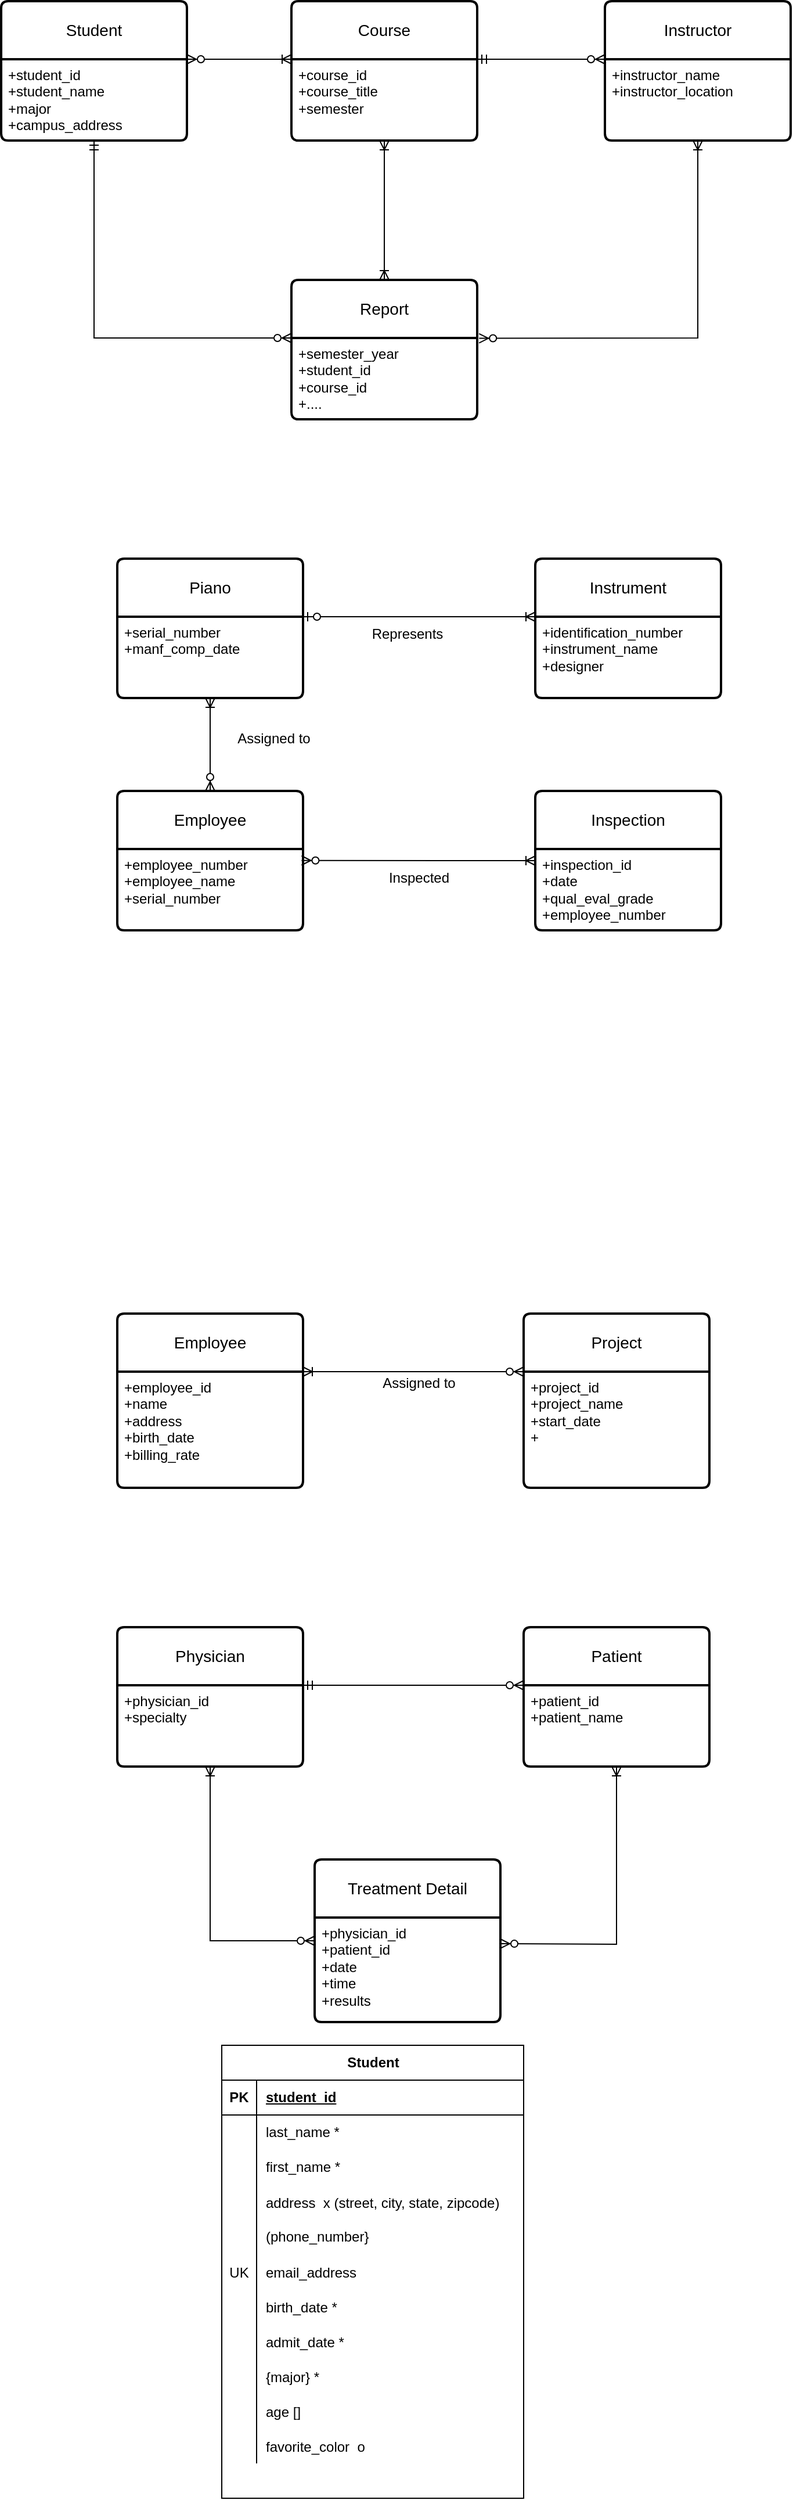 <mxfile version="21.1.7" type="github">
  <diagram name="Page-1" id="7PempzgWiUFxhsi43Qc2">
    <mxGraphModel dx="1370" dy="557" grid="1" gridSize="10" guides="1" tooltips="1" connect="1" arrows="1" fold="1" page="1" pageScale="1" pageWidth="850" pageHeight="1100" math="0" shadow="0">
      <root>
        <mxCell id="0" />
        <mxCell id="1" parent="0" />
        <mxCell id="xl35bQk_xtfxMdvA1Ot9-12" value="Piano" style="swimlane;childLayout=stackLayout;horizontal=1;startSize=50;horizontalStack=0;rounded=1;fontSize=14;fontStyle=0;strokeWidth=2;resizeParent=0;resizeLast=1;shadow=0;dashed=0;align=center;arcSize=4;whiteSpace=wrap;html=1;" parent="1" vertex="1">
          <mxGeometry x="100" y="520" width="160" height="120" as="geometry" />
        </mxCell>
        <mxCell id="xl35bQk_xtfxMdvA1Ot9-13" value="+serial_number&lt;br&gt;+manf_comp_date&lt;br&gt;" style="align=left;strokeColor=none;fillColor=none;spacingLeft=4;fontSize=12;verticalAlign=top;resizable=0;rotatable=0;part=1;html=1;" parent="xl35bQk_xtfxMdvA1Ot9-12" vertex="1">
          <mxGeometry y="50" width="160" height="70" as="geometry" />
        </mxCell>
        <mxCell id="xl35bQk_xtfxMdvA1Ot9-14" value="Instrument" style="swimlane;childLayout=stackLayout;horizontal=1;startSize=50;horizontalStack=0;rounded=1;fontSize=14;fontStyle=0;strokeWidth=2;resizeParent=0;resizeLast=1;shadow=0;dashed=0;align=center;arcSize=4;whiteSpace=wrap;html=1;" parent="1" vertex="1">
          <mxGeometry x="460" y="520" width="160" height="120" as="geometry" />
        </mxCell>
        <mxCell id="xl35bQk_xtfxMdvA1Ot9-15" value="+identification_number&lt;br&gt;+instrument_name&lt;br&gt;+designer" style="align=left;strokeColor=none;fillColor=none;spacingLeft=4;fontSize=12;verticalAlign=top;resizable=0;rotatable=0;part=1;html=1;" parent="xl35bQk_xtfxMdvA1Ot9-14" vertex="1">
          <mxGeometry y="50" width="160" height="70" as="geometry" />
        </mxCell>
        <mxCell id="xl35bQk_xtfxMdvA1Ot9-18" value="Represents" style="text;html=1;strokeColor=none;fillColor=none;align=center;verticalAlign=middle;whiteSpace=wrap;rounded=0;" parent="1" vertex="1">
          <mxGeometry x="320" y="570" width="60" height="30" as="geometry" />
        </mxCell>
        <mxCell id="xl35bQk_xtfxMdvA1Ot9-19" value="" style="edgeStyle=entityRelationEdgeStyle;fontSize=12;html=1;endArrow=ERoneToMany;startArrow=ERzeroToOne;rounded=0;entryX=0;entryY=0;entryDx=0;entryDy=0;exitX=1;exitY=0;exitDx=0;exitDy=0;" parent="1" source="xl35bQk_xtfxMdvA1Ot9-13" target="xl35bQk_xtfxMdvA1Ot9-15" edge="1">
          <mxGeometry width="100" height="100" relative="1" as="geometry">
            <mxPoint x="240" y="630" as="sourcePoint" />
            <mxPoint x="340" y="530" as="targetPoint" />
          </mxGeometry>
        </mxCell>
        <mxCell id="xl35bQk_xtfxMdvA1Ot9-22" value="Inspection" style="swimlane;childLayout=stackLayout;horizontal=1;startSize=50;horizontalStack=0;rounded=1;fontSize=14;fontStyle=0;strokeWidth=2;resizeParent=0;resizeLast=1;shadow=0;dashed=0;align=center;arcSize=4;whiteSpace=wrap;html=1;" parent="1" vertex="1">
          <mxGeometry x="460" y="720" width="160" height="120" as="geometry" />
        </mxCell>
        <mxCell id="xl35bQk_xtfxMdvA1Ot9-23" value="+inspection_id&lt;br&gt;+date&lt;br&gt;&lt;div&gt;+qual_eval_grade&lt;/div&gt;&lt;div&gt;+employee_number&lt;br&gt;&lt;/div&gt;" style="align=left;strokeColor=none;fillColor=none;spacingLeft=4;fontSize=12;verticalAlign=top;resizable=0;rotatable=0;part=1;html=1;" parent="xl35bQk_xtfxMdvA1Ot9-22" vertex="1">
          <mxGeometry y="50" width="160" height="70" as="geometry" />
        </mxCell>
        <mxCell id="xl35bQk_xtfxMdvA1Ot9-20" value="Employee" style="swimlane;childLayout=stackLayout;horizontal=1;startSize=50;horizontalStack=0;rounded=1;fontSize=14;fontStyle=0;strokeWidth=2;resizeParent=0;resizeLast=1;shadow=0;dashed=0;align=center;arcSize=4;whiteSpace=wrap;html=1;" parent="1" vertex="1">
          <mxGeometry x="100" y="720" width="160" height="120" as="geometry" />
        </mxCell>
        <mxCell id="xl35bQk_xtfxMdvA1Ot9-21" value="+employee_number&lt;br&gt;+employee_name&lt;br&gt;+serial_number" style="align=left;strokeColor=none;fillColor=none;spacingLeft=4;fontSize=12;verticalAlign=top;resizable=0;rotatable=0;part=1;html=1;" parent="xl35bQk_xtfxMdvA1Ot9-20" vertex="1">
          <mxGeometry y="50" width="160" height="70" as="geometry" />
        </mxCell>
        <mxCell id="xl35bQk_xtfxMdvA1Ot9-26" value="" style="fontSize=12;html=1;endArrow=ERoneToMany;startArrow=ERzeroToMany;rounded=0;exitX=0.5;exitY=0;exitDx=0;exitDy=0;entryX=0.5;entryY=1;entryDx=0;entryDy=0;" parent="1" source="xl35bQk_xtfxMdvA1Ot9-20" target="xl35bQk_xtfxMdvA1Ot9-13" edge="1">
          <mxGeometry width="100" height="100" relative="1" as="geometry">
            <mxPoint x="140" y="700" as="sourcePoint" />
            <mxPoint x="190" y="660" as="targetPoint" />
          </mxGeometry>
        </mxCell>
        <mxCell id="xl35bQk_xtfxMdvA1Ot9-27" value="" style="fontSize=12;html=1;endArrow=ERoneToMany;startArrow=ERzeroToMany;rounded=0;entryX=0;entryY=0.5;entryDx=0;entryDy=0;exitX=0.992;exitY=0.141;exitDx=0;exitDy=0;exitPerimeter=0;" parent="1" source="xl35bQk_xtfxMdvA1Ot9-21" target="xl35bQk_xtfxMdvA1Ot9-22" edge="1">
          <mxGeometry width="100" height="100" relative="1" as="geometry">
            <mxPoint x="290" y="740" as="sourcePoint" />
            <mxPoint x="390" y="640" as="targetPoint" />
          </mxGeometry>
        </mxCell>
        <mxCell id="xl35bQk_xtfxMdvA1Ot9-28" value="Assigned to" style="text;html=1;strokeColor=none;fillColor=none;align=center;verticalAlign=middle;whiteSpace=wrap;rounded=0;" parent="1" vertex="1">
          <mxGeometry x="190" y="660" width="90" height="30" as="geometry" />
        </mxCell>
        <mxCell id="xl35bQk_xtfxMdvA1Ot9-29" value="&lt;div&gt;Inspected&lt;/div&gt;" style="text;html=1;strokeColor=none;fillColor=none;align=center;verticalAlign=middle;whiteSpace=wrap;rounded=0;" parent="1" vertex="1">
          <mxGeometry x="330" y="780" width="60" height="30" as="geometry" />
        </mxCell>
        <mxCell id="xl35bQk_xtfxMdvA1Ot9-30" value="Student" style="swimlane;childLayout=stackLayout;horizontal=1;startSize=50;horizontalStack=0;rounded=1;fontSize=14;fontStyle=0;strokeWidth=2;resizeParent=0;resizeLast=1;shadow=0;dashed=0;align=center;arcSize=4;whiteSpace=wrap;html=1;" parent="1" vertex="1">
          <mxGeometry y="40" width="160" height="120" as="geometry" />
        </mxCell>
        <mxCell id="xl35bQk_xtfxMdvA1Ot9-31" value="+student_id&lt;br&gt;+student_name&lt;br&gt;&lt;div&gt;+major&lt;/div&gt;&lt;div&gt;+campus_address&lt;br&gt;&lt;/div&gt;" style="align=left;strokeColor=none;fillColor=none;spacingLeft=4;fontSize=12;verticalAlign=top;resizable=0;rotatable=0;part=1;html=1;" parent="xl35bQk_xtfxMdvA1Ot9-30" vertex="1">
          <mxGeometry y="50" width="160" height="70" as="geometry" />
        </mxCell>
        <mxCell id="xl35bQk_xtfxMdvA1Ot9-32" value="Instructor" style="swimlane;childLayout=stackLayout;horizontal=1;startSize=50;horizontalStack=0;rounded=1;fontSize=14;fontStyle=0;strokeWidth=2;resizeParent=0;resizeLast=1;shadow=0;dashed=0;align=center;arcSize=4;whiteSpace=wrap;html=1;" parent="1" vertex="1">
          <mxGeometry x="520" y="40" width="160" height="120" as="geometry" />
        </mxCell>
        <mxCell id="xl35bQk_xtfxMdvA1Ot9-33" value="+instructor_name&lt;br&gt;+instructor_location&lt;br&gt;" style="align=left;strokeColor=none;fillColor=none;spacingLeft=4;fontSize=12;verticalAlign=top;resizable=0;rotatable=0;part=1;html=1;" parent="xl35bQk_xtfxMdvA1Ot9-32" vertex="1">
          <mxGeometry y="50" width="160" height="70" as="geometry" />
        </mxCell>
        <mxCell id="xl35bQk_xtfxMdvA1Ot9-34" value="&lt;div&gt;Course&lt;/div&gt;" style="swimlane;childLayout=stackLayout;horizontal=1;startSize=50;horizontalStack=0;rounded=1;fontSize=14;fontStyle=0;strokeWidth=2;resizeParent=0;resizeLast=1;shadow=0;dashed=0;align=center;arcSize=4;whiteSpace=wrap;html=1;" parent="1" vertex="1">
          <mxGeometry x="250" y="40" width="160" height="120" as="geometry" />
        </mxCell>
        <mxCell id="xl35bQk_xtfxMdvA1Ot9-35" value="+course_id&lt;br&gt;+course_title&lt;br&gt;+semester" style="align=left;strokeColor=none;fillColor=none;spacingLeft=4;fontSize=12;verticalAlign=top;resizable=0;rotatable=0;part=1;html=1;" parent="xl35bQk_xtfxMdvA1Ot9-34" vertex="1">
          <mxGeometry y="50" width="160" height="70" as="geometry" />
        </mxCell>
        <mxCell id="xl35bQk_xtfxMdvA1Ot9-36" value="Report" style="swimlane;childLayout=stackLayout;horizontal=1;startSize=50;horizontalStack=0;rounded=1;fontSize=14;fontStyle=0;strokeWidth=2;resizeParent=0;resizeLast=1;shadow=0;dashed=0;align=center;arcSize=4;whiteSpace=wrap;html=1;" parent="1" vertex="1">
          <mxGeometry x="250" y="280" width="160" height="120" as="geometry" />
        </mxCell>
        <mxCell id="xl35bQk_xtfxMdvA1Ot9-37" value="+semester_year&lt;br&gt;+student_id&lt;br&gt;&lt;div&gt;+course_id&lt;/div&gt;&lt;div&gt;+....&lt;br&gt;&lt;/div&gt;" style="align=left;strokeColor=none;fillColor=none;spacingLeft=4;fontSize=12;verticalAlign=top;resizable=0;rotatable=0;part=1;html=1;" parent="xl35bQk_xtfxMdvA1Ot9-36" vertex="1">
          <mxGeometry y="50" width="160" height="70" as="geometry" />
        </mxCell>
        <mxCell id="xl35bQk_xtfxMdvA1Ot9-39" value="" style="fontSize=12;html=1;endArrow=ERoneToMany;startArrow=ERzeroToMany;rounded=0;entryX=0;entryY=0;entryDx=0;entryDy=0;exitX=1;exitY=0;exitDx=0;exitDy=0;" parent="1" source="xl35bQk_xtfxMdvA1Ot9-31" target="xl35bQk_xtfxMdvA1Ot9-35" edge="1">
          <mxGeometry width="100" height="100" relative="1" as="geometry">
            <mxPoint x="280" y="270" as="sourcePoint" />
            <mxPoint x="380" y="170" as="targetPoint" />
          </mxGeometry>
        </mxCell>
        <mxCell id="xl35bQk_xtfxMdvA1Ot9-40" value="" style="fontSize=12;html=1;endArrow=ERzeroToMany;startArrow=ERmandOne;rounded=0;entryX=0;entryY=0;entryDx=0;entryDy=0;exitX=0.5;exitY=1;exitDx=0;exitDy=0;" parent="1" source="xl35bQk_xtfxMdvA1Ot9-31" target="xl35bQk_xtfxMdvA1Ot9-37" edge="1">
          <mxGeometry width="100" height="100" relative="1" as="geometry">
            <mxPoint x="70" y="380" as="sourcePoint" />
            <mxPoint x="170" y="280" as="targetPoint" />
            <Array as="points">
              <mxPoint x="80" y="330" />
            </Array>
          </mxGeometry>
        </mxCell>
        <mxCell id="xl35bQk_xtfxMdvA1Ot9-41" value="" style="fontSize=12;html=1;endArrow=ERoneToMany;startArrow=ERoneToMany;rounded=0;entryX=0.5;entryY=1;entryDx=0;entryDy=0;exitX=0.5;exitY=0;exitDx=0;exitDy=0;" parent="1" source="xl35bQk_xtfxMdvA1Ot9-36" target="xl35bQk_xtfxMdvA1Ot9-35" edge="1">
          <mxGeometry width="100" height="100" relative="1" as="geometry">
            <mxPoint x="270" y="270" as="sourcePoint" />
            <mxPoint x="370" y="170" as="targetPoint" />
          </mxGeometry>
        </mxCell>
        <mxCell id="xl35bQk_xtfxMdvA1Ot9-42" value="" style="fontSize=12;html=1;endArrow=ERoneToMany;startArrow=ERzeroToMany;rounded=0;entryX=0.5;entryY=1;entryDx=0;entryDy=0;exitX=1.01;exitY=0.419;exitDx=0;exitDy=0;exitPerimeter=0;" parent="1" source="xl35bQk_xtfxMdvA1Ot9-36" target="xl35bQk_xtfxMdvA1Ot9-33" edge="1">
          <mxGeometry width="100" height="100" relative="1" as="geometry">
            <mxPoint x="520" y="380" as="sourcePoint" />
            <mxPoint x="620" y="280" as="targetPoint" />
            <Array as="points">
              <mxPoint x="600" y="330" />
            </Array>
          </mxGeometry>
        </mxCell>
        <mxCell id="xl35bQk_xtfxMdvA1Ot9-43" value="" style="fontSize=12;html=1;endArrow=ERzeroToMany;startArrow=ERmandOne;rounded=0;exitX=1;exitY=0;exitDx=0;exitDy=0;" parent="1" source="xl35bQk_xtfxMdvA1Ot9-35" edge="1">
          <mxGeometry width="100" height="100" relative="1" as="geometry">
            <mxPoint x="410" y="180" as="sourcePoint" />
            <mxPoint x="520" y="90" as="targetPoint" />
          </mxGeometry>
        </mxCell>
        <mxCell id="xl35bQk_xtfxMdvA1Ot9-44" value="Employee" style="swimlane;childLayout=stackLayout;horizontal=1;startSize=50;horizontalStack=0;rounded=1;fontSize=14;fontStyle=0;strokeWidth=2;resizeParent=0;resizeLast=1;shadow=0;dashed=0;align=center;arcSize=4;whiteSpace=wrap;html=1;" parent="1" vertex="1">
          <mxGeometry x="100" y="1170" width="160" height="150" as="geometry" />
        </mxCell>
        <mxCell id="xl35bQk_xtfxMdvA1Ot9-45" value="+employee_id&lt;br&gt;+name&lt;br&gt;&lt;div&gt;+address&lt;/div&gt;&lt;div&gt;+birth_date&lt;/div&gt;&lt;div&gt;+billing_rate&lt;br&gt;&lt;/div&gt;" style="align=left;strokeColor=none;fillColor=none;spacingLeft=4;fontSize=12;verticalAlign=top;resizable=0;rotatable=0;part=1;html=1;" parent="xl35bQk_xtfxMdvA1Ot9-44" vertex="1">
          <mxGeometry y="50" width="160" height="100" as="geometry" />
        </mxCell>
        <mxCell id="xl35bQk_xtfxMdvA1Ot9-46" value="Project" style="swimlane;childLayout=stackLayout;horizontal=1;startSize=50;horizontalStack=0;rounded=1;fontSize=14;fontStyle=0;strokeWidth=2;resizeParent=0;resizeLast=1;shadow=0;dashed=0;align=center;arcSize=4;whiteSpace=wrap;html=1;" parent="1" vertex="1">
          <mxGeometry x="450" y="1170" width="160" height="150" as="geometry" />
        </mxCell>
        <mxCell id="xl35bQk_xtfxMdvA1Ot9-47" value="+project_id&lt;br&gt;+project_name&lt;br&gt;&lt;div&gt;+start_date&lt;/div&gt;&lt;div&gt;+&lt;br&gt;&lt;/div&gt;" style="align=left;strokeColor=none;fillColor=none;spacingLeft=4;fontSize=12;verticalAlign=top;resizable=0;rotatable=0;part=1;html=1;" parent="xl35bQk_xtfxMdvA1Ot9-46" vertex="1">
          <mxGeometry y="50" width="160" height="100" as="geometry" />
        </mxCell>
        <mxCell id="xl35bQk_xtfxMdvA1Ot9-48" value="" style="fontSize=12;html=1;endArrow=ERoneToMany;startArrow=ERzeroToMany;rounded=0;entryX=1;entryY=0;entryDx=0;entryDy=0;exitX=0;exitY=0;exitDx=0;exitDy=0;" parent="1" source="xl35bQk_xtfxMdvA1Ot9-47" target="xl35bQk_xtfxMdvA1Ot9-45" edge="1">
          <mxGeometry width="100" height="100" relative="1" as="geometry">
            <mxPoint x="300" y="1170" as="sourcePoint" />
            <mxPoint x="400" y="1070" as="targetPoint" />
          </mxGeometry>
        </mxCell>
        <mxCell id="xl35bQk_xtfxMdvA1Ot9-49" value="Assigned to" style="text;html=1;strokeColor=none;fillColor=none;align=center;verticalAlign=middle;whiteSpace=wrap;rounded=0;" parent="1" vertex="1">
          <mxGeometry x="325" y="1215" width="70" height="30" as="geometry" />
        </mxCell>
        <mxCell id="xl35bQk_xtfxMdvA1Ot9-50" value="Physician" style="swimlane;childLayout=stackLayout;horizontal=1;startSize=50;horizontalStack=0;rounded=1;fontSize=14;fontStyle=0;strokeWidth=2;resizeParent=0;resizeLast=1;shadow=0;dashed=0;align=center;arcSize=4;whiteSpace=wrap;html=1;" parent="1" vertex="1">
          <mxGeometry x="100" y="1440" width="160" height="120" as="geometry" />
        </mxCell>
        <mxCell id="xl35bQk_xtfxMdvA1Ot9-51" value="+physician_id&lt;br&gt;+specialty&lt;br&gt;" style="align=left;strokeColor=none;fillColor=none;spacingLeft=4;fontSize=12;verticalAlign=top;resizable=0;rotatable=0;part=1;html=1;" parent="xl35bQk_xtfxMdvA1Ot9-50" vertex="1">
          <mxGeometry y="50" width="160" height="70" as="geometry" />
        </mxCell>
        <mxCell id="xl35bQk_xtfxMdvA1Ot9-52" value="Patient" style="swimlane;childLayout=stackLayout;horizontal=1;startSize=50;horizontalStack=0;rounded=1;fontSize=14;fontStyle=0;strokeWidth=2;resizeParent=0;resizeLast=1;shadow=0;dashed=0;align=center;arcSize=4;whiteSpace=wrap;html=1;" parent="1" vertex="1">
          <mxGeometry x="450" y="1440" width="160" height="120" as="geometry" />
        </mxCell>
        <mxCell id="xl35bQk_xtfxMdvA1Ot9-53" value="&lt;div&gt;+patient_id&lt;/div&gt;&lt;div&gt;+patient_name&lt;br&gt;&lt;/div&gt;" style="align=left;strokeColor=none;fillColor=none;spacingLeft=4;fontSize=12;verticalAlign=top;resizable=0;rotatable=0;part=1;html=1;" parent="xl35bQk_xtfxMdvA1Ot9-52" vertex="1">
          <mxGeometry y="50" width="160" height="70" as="geometry" />
        </mxCell>
        <mxCell id="xl35bQk_xtfxMdvA1Ot9-54" value="Treatment Detail" style="swimlane;childLayout=stackLayout;horizontal=1;startSize=50;horizontalStack=0;rounded=1;fontSize=14;fontStyle=0;strokeWidth=2;resizeParent=0;resizeLast=1;shadow=0;dashed=0;align=center;arcSize=4;whiteSpace=wrap;html=1;" parent="1" vertex="1">
          <mxGeometry x="270" y="1640" width="160" height="140" as="geometry" />
        </mxCell>
        <mxCell id="xl35bQk_xtfxMdvA1Ot9-55" value="&lt;div&gt;+physician_id&lt;/div&gt;&lt;div&gt;+patient_id&lt;/div&gt;&lt;div&gt;+date&lt;/div&gt;&lt;div&gt;+time&lt;/div&gt;&lt;div&gt;+results&lt;br&gt;&lt;/div&gt;" style="align=left;strokeColor=none;fillColor=none;spacingLeft=4;fontSize=12;verticalAlign=top;resizable=0;rotatable=0;part=1;html=1;" parent="xl35bQk_xtfxMdvA1Ot9-54" vertex="1">
          <mxGeometry y="50" width="160" height="90" as="geometry" />
        </mxCell>
        <mxCell id="xl35bQk_xtfxMdvA1Ot9-56" value="" style="fontSize=12;html=1;endArrow=ERzeroToMany;startArrow=ERmandOne;rounded=0;exitX=1;exitY=0;exitDx=0;exitDy=0;entryX=0;entryY=0;entryDx=0;entryDy=0;" parent="1" source="xl35bQk_xtfxMdvA1Ot9-51" target="xl35bQk_xtfxMdvA1Ot9-53" edge="1">
          <mxGeometry width="100" height="100" relative="1" as="geometry">
            <mxPoint x="310" y="1590" as="sourcePoint" />
            <mxPoint x="410" y="1490" as="targetPoint" />
          </mxGeometry>
        </mxCell>
        <mxCell id="xl35bQk_xtfxMdvA1Ot9-58" value="" style="fontSize=12;html=1;endArrow=ERoneToMany;startArrow=ERzeroToMany;rounded=0;entryX=0.5;entryY=1;entryDx=0;entryDy=0;exitX=0;exitY=0.5;exitDx=0;exitDy=0;" parent="1" source="xl35bQk_xtfxMdvA1Ot9-54" target="xl35bQk_xtfxMdvA1Ot9-51" edge="1">
          <mxGeometry width="100" height="100" relative="1" as="geometry">
            <mxPoint x="310" y="1590" as="sourcePoint" />
            <mxPoint x="410" y="1490" as="targetPoint" />
            <Array as="points">
              <mxPoint x="180" y="1710" />
            </Array>
          </mxGeometry>
        </mxCell>
        <mxCell id="xl35bQk_xtfxMdvA1Ot9-59" value="" style="fontSize=12;html=1;endArrow=ERoneToMany;startArrow=ERzeroToMany;rounded=0;entryX=0.5;entryY=1;entryDx=0;entryDy=0;exitX=1;exitY=0.25;exitDx=0;exitDy=0;" parent="1" source="xl35bQk_xtfxMdvA1Ot9-55" target="xl35bQk_xtfxMdvA1Ot9-53" edge="1">
          <mxGeometry width="100" height="100" relative="1" as="geometry">
            <mxPoint x="460" y="1720" as="sourcePoint" />
            <mxPoint x="560" y="1620" as="targetPoint" />
            <Array as="points">
              <mxPoint x="530" y="1713" />
            </Array>
          </mxGeometry>
        </mxCell>
        <mxCell id="qkSqkY7VZUXZ4PFiT4oc-1" value="Student" style="shape=table;startSize=30;container=1;collapsible=1;childLayout=tableLayout;fixedRows=1;rowLines=0;fontStyle=1;align=center;resizeLast=1;html=1;" vertex="1" parent="1">
          <mxGeometry x="190" y="1800" width="260" height="390" as="geometry" />
        </mxCell>
        <mxCell id="qkSqkY7VZUXZ4PFiT4oc-2" value="" style="shape=tableRow;horizontal=0;startSize=0;swimlaneHead=0;swimlaneBody=0;fillColor=none;collapsible=0;dropTarget=0;points=[[0,0.5],[1,0.5]];portConstraint=eastwest;top=0;left=0;right=0;bottom=1;" vertex="1" parent="qkSqkY7VZUXZ4PFiT4oc-1">
          <mxGeometry y="30" width="260" height="30" as="geometry" />
        </mxCell>
        <mxCell id="qkSqkY7VZUXZ4PFiT4oc-3" value="PK" style="shape=partialRectangle;connectable=0;fillColor=none;top=0;left=0;bottom=0;right=0;fontStyle=1;overflow=hidden;whiteSpace=wrap;html=1;" vertex="1" parent="qkSqkY7VZUXZ4PFiT4oc-2">
          <mxGeometry width="30" height="30" as="geometry">
            <mxRectangle width="30" height="30" as="alternateBounds" />
          </mxGeometry>
        </mxCell>
        <mxCell id="qkSqkY7VZUXZ4PFiT4oc-4" value="student_id" style="shape=partialRectangle;connectable=0;fillColor=none;top=0;left=0;bottom=0;right=0;align=left;spacingLeft=6;fontStyle=5;overflow=hidden;whiteSpace=wrap;html=1;" vertex="1" parent="qkSqkY7VZUXZ4PFiT4oc-2">
          <mxGeometry x="30" width="230" height="30" as="geometry">
            <mxRectangle width="230" height="30" as="alternateBounds" />
          </mxGeometry>
        </mxCell>
        <mxCell id="qkSqkY7VZUXZ4PFiT4oc-5" value="" style="shape=tableRow;horizontal=0;startSize=0;swimlaneHead=0;swimlaneBody=0;fillColor=none;collapsible=0;dropTarget=0;points=[[0,0.5],[1,0.5]];portConstraint=eastwest;top=0;left=0;right=0;bottom=0;" vertex="1" parent="qkSqkY7VZUXZ4PFiT4oc-1">
          <mxGeometry y="60" width="260" height="30" as="geometry" />
        </mxCell>
        <mxCell id="qkSqkY7VZUXZ4PFiT4oc-6" value="" style="shape=partialRectangle;connectable=0;fillColor=none;top=0;left=0;bottom=0;right=0;editable=1;overflow=hidden;whiteSpace=wrap;html=1;" vertex="1" parent="qkSqkY7VZUXZ4PFiT4oc-5">
          <mxGeometry width="30" height="30" as="geometry">
            <mxRectangle width="30" height="30" as="alternateBounds" />
          </mxGeometry>
        </mxCell>
        <mxCell id="qkSqkY7VZUXZ4PFiT4oc-7" value="&lt;div&gt;last_name *&lt;br&gt;&lt;/div&gt;" style="shape=partialRectangle;connectable=0;fillColor=none;top=0;left=0;bottom=0;right=0;align=left;spacingLeft=6;overflow=hidden;whiteSpace=wrap;html=1;" vertex="1" parent="qkSqkY7VZUXZ4PFiT4oc-5">
          <mxGeometry x="30" width="230" height="30" as="geometry">
            <mxRectangle width="230" height="30" as="alternateBounds" />
          </mxGeometry>
        </mxCell>
        <mxCell id="qkSqkY7VZUXZ4PFiT4oc-8" value="" style="shape=tableRow;horizontal=0;startSize=0;swimlaneHead=0;swimlaneBody=0;fillColor=none;collapsible=0;dropTarget=0;points=[[0,0.5],[1,0.5]];portConstraint=eastwest;top=0;left=0;right=0;bottom=0;" vertex="1" parent="qkSqkY7VZUXZ4PFiT4oc-1">
          <mxGeometry y="90" width="260" height="30" as="geometry" />
        </mxCell>
        <mxCell id="qkSqkY7VZUXZ4PFiT4oc-9" value="" style="shape=partialRectangle;connectable=0;fillColor=none;top=0;left=0;bottom=0;right=0;editable=1;overflow=hidden;whiteSpace=wrap;html=1;" vertex="1" parent="qkSqkY7VZUXZ4PFiT4oc-8">
          <mxGeometry width="30" height="30" as="geometry">
            <mxRectangle width="30" height="30" as="alternateBounds" />
          </mxGeometry>
        </mxCell>
        <mxCell id="qkSqkY7VZUXZ4PFiT4oc-10" value="first_name *" style="shape=partialRectangle;connectable=0;fillColor=none;top=0;left=0;bottom=0;right=0;align=left;spacingLeft=6;overflow=hidden;whiteSpace=wrap;html=1;" vertex="1" parent="qkSqkY7VZUXZ4PFiT4oc-8">
          <mxGeometry x="30" width="230" height="30" as="geometry">
            <mxRectangle width="230" height="30" as="alternateBounds" />
          </mxGeometry>
        </mxCell>
        <mxCell id="qkSqkY7VZUXZ4PFiT4oc-20" value="" style="shape=tableRow;horizontal=0;startSize=0;swimlaneHead=0;swimlaneBody=0;fillColor=none;collapsible=0;dropTarget=0;points=[[0,0.5],[1,0.5]];portConstraint=eastwest;top=0;left=0;right=0;bottom=0;" vertex="1" parent="qkSqkY7VZUXZ4PFiT4oc-1">
          <mxGeometry y="120" width="260" height="30" as="geometry" />
        </mxCell>
        <mxCell id="qkSqkY7VZUXZ4PFiT4oc-21" value="" style="shape=partialRectangle;connectable=0;fillColor=none;top=0;left=0;bottom=0;right=0;editable=1;overflow=hidden;" vertex="1" parent="qkSqkY7VZUXZ4PFiT4oc-20">
          <mxGeometry width="30" height="30" as="geometry">
            <mxRectangle width="30" height="30" as="alternateBounds" />
          </mxGeometry>
        </mxCell>
        <mxCell id="qkSqkY7VZUXZ4PFiT4oc-22" value="address  x (street, city, state, zipcode)" style="shape=partialRectangle;connectable=0;fillColor=none;top=0;left=0;bottom=0;right=0;align=left;spacingLeft=6;overflow=hidden;" vertex="1" parent="qkSqkY7VZUXZ4PFiT4oc-20">
          <mxGeometry x="30" width="230" height="30" as="geometry">
            <mxRectangle width="230" height="30" as="alternateBounds" />
          </mxGeometry>
        </mxCell>
        <mxCell id="qkSqkY7VZUXZ4PFiT4oc-11" value="" style="shape=tableRow;horizontal=0;startSize=0;swimlaneHead=0;swimlaneBody=0;fillColor=none;collapsible=0;dropTarget=0;points=[[0,0.5],[1,0.5]];portConstraint=eastwest;top=0;left=0;right=0;bottom=0;" vertex="1" parent="qkSqkY7VZUXZ4PFiT4oc-1">
          <mxGeometry y="150" width="260" height="30" as="geometry" />
        </mxCell>
        <mxCell id="qkSqkY7VZUXZ4PFiT4oc-12" value="" style="shape=partialRectangle;connectable=0;fillColor=none;top=0;left=0;bottom=0;right=0;editable=1;overflow=hidden;whiteSpace=wrap;html=1;" vertex="1" parent="qkSqkY7VZUXZ4PFiT4oc-11">
          <mxGeometry width="30" height="30" as="geometry">
            <mxRectangle width="30" height="30" as="alternateBounds" />
          </mxGeometry>
        </mxCell>
        <mxCell id="qkSqkY7VZUXZ4PFiT4oc-13" value="(phone_number}" style="shape=partialRectangle;connectable=0;fillColor=none;top=0;left=0;bottom=0;right=0;align=left;spacingLeft=6;overflow=hidden;whiteSpace=wrap;html=1;" vertex="1" parent="qkSqkY7VZUXZ4PFiT4oc-11">
          <mxGeometry x="30" width="230" height="30" as="geometry">
            <mxRectangle width="230" height="30" as="alternateBounds" />
          </mxGeometry>
        </mxCell>
        <mxCell id="qkSqkY7VZUXZ4PFiT4oc-24" value="" style="shape=tableRow;horizontal=0;startSize=0;swimlaneHead=0;swimlaneBody=0;fillColor=none;collapsible=0;dropTarget=0;points=[[0,0.5],[1,0.5]];portConstraint=eastwest;top=0;left=0;right=0;bottom=0;" vertex="1" parent="qkSqkY7VZUXZ4PFiT4oc-1">
          <mxGeometry y="180" width="260" height="30" as="geometry" />
        </mxCell>
        <mxCell id="qkSqkY7VZUXZ4PFiT4oc-25" value="UK" style="shape=partialRectangle;connectable=0;fillColor=none;top=0;left=0;bottom=0;right=0;editable=1;overflow=hidden;" vertex="1" parent="qkSqkY7VZUXZ4PFiT4oc-24">
          <mxGeometry width="30" height="30" as="geometry">
            <mxRectangle width="30" height="30" as="alternateBounds" />
          </mxGeometry>
        </mxCell>
        <mxCell id="qkSqkY7VZUXZ4PFiT4oc-26" value="email_address" style="shape=partialRectangle;connectable=0;fillColor=none;top=0;left=0;bottom=0;right=0;align=left;spacingLeft=6;overflow=hidden;" vertex="1" parent="qkSqkY7VZUXZ4PFiT4oc-24">
          <mxGeometry x="30" width="230" height="30" as="geometry">
            <mxRectangle width="230" height="30" as="alternateBounds" />
          </mxGeometry>
        </mxCell>
        <mxCell id="qkSqkY7VZUXZ4PFiT4oc-28" value="" style="shape=tableRow;horizontal=0;startSize=0;swimlaneHead=0;swimlaneBody=0;fillColor=none;collapsible=0;dropTarget=0;points=[[0,0.5],[1,0.5]];portConstraint=eastwest;top=0;left=0;right=0;bottom=0;" vertex="1" parent="qkSqkY7VZUXZ4PFiT4oc-1">
          <mxGeometry y="210" width="260" height="30" as="geometry" />
        </mxCell>
        <mxCell id="qkSqkY7VZUXZ4PFiT4oc-29" value="" style="shape=partialRectangle;connectable=0;fillColor=none;top=0;left=0;bottom=0;right=0;editable=1;overflow=hidden;" vertex="1" parent="qkSqkY7VZUXZ4PFiT4oc-28">
          <mxGeometry width="30" height="30" as="geometry">
            <mxRectangle width="30" height="30" as="alternateBounds" />
          </mxGeometry>
        </mxCell>
        <mxCell id="qkSqkY7VZUXZ4PFiT4oc-30" value="birth_date *" style="shape=partialRectangle;connectable=0;fillColor=none;top=0;left=0;bottom=0;right=0;align=left;spacingLeft=6;overflow=hidden;" vertex="1" parent="qkSqkY7VZUXZ4PFiT4oc-28">
          <mxGeometry x="30" width="230" height="30" as="geometry">
            <mxRectangle width="230" height="30" as="alternateBounds" />
          </mxGeometry>
        </mxCell>
        <mxCell id="qkSqkY7VZUXZ4PFiT4oc-32" value="" style="shape=tableRow;horizontal=0;startSize=0;swimlaneHead=0;swimlaneBody=0;fillColor=none;collapsible=0;dropTarget=0;points=[[0,0.5],[1,0.5]];portConstraint=eastwest;top=0;left=0;right=0;bottom=0;" vertex="1" parent="qkSqkY7VZUXZ4PFiT4oc-1">
          <mxGeometry y="240" width="260" height="30" as="geometry" />
        </mxCell>
        <mxCell id="qkSqkY7VZUXZ4PFiT4oc-33" value="" style="shape=partialRectangle;connectable=0;fillColor=none;top=0;left=0;bottom=0;right=0;editable=1;overflow=hidden;" vertex="1" parent="qkSqkY7VZUXZ4PFiT4oc-32">
          <mxGeometry width="30" height="30" as="geometry">
            <mxRectangle width="30" height="30" as="alternateBounds" />
          </mxGeometry>
        </mxCell>
        <mxCell id="qkSqkY7VZUXZ4PFiT4oc-34" value="admit_date *" style="shape=partialRectangle;connectable=0;fillColor=none;top=0;left=0;bottom=0;right=0;align=left;spacingLeft=6;overflow=hidden;" vertex="1" parent="qkSqkY7VZUXZ4PFiT4oc-32">
          <mxGeometry x="30" width="230" height="30" as="geometry">
            <mxRectangle width="230" height="30" as="alternateBounds" />
          </mxGeometry>
        </mxCell>
        <mxCell id="qkSqkY7VZUXZ4PFiT4oc-40" value="" style="shape=tableRow;horizontal=0;startSize=0;swimlaneHead=0;swimlaneBody=0;fillColor=none;collapsible=0;dropTarget=0;points=[[0,0.5],[1,0.5]];portConstraint=eastwest;top=0;left=0;right=0;bottom=0;" vertex="1" parent="qkSqkY7VZUXZ4PFiT4oc-1">
          <mxGeometry y="270" width="260" height="30" as="geometry" />
        </mxCell>
        <mxCell id="qkSqkY7VZUXZ4PFiT4oc-41" value="" style="shape=partialRectangle;connectable=0;fillColor=none;top=0;left=0;bottom=0;right=0;editable=1;overflow=hidden;" vertex="1" parent="qkSqkY7VZUXZ4PFiT4oc-40">
          <mxGeometry width="30" height="30" as="geometry">
            <mxRectangle width="30" height="30" as="alternateBounds" />
          </mxGeometry>
        </mxCell>
        <mxCell id="qkSqkY7VZUXZ4PFiT4oc-42" value="{major} *" style="shape=partialRectangle;connectable=0;fillColor=none;top=0;left=0;bottom=0;right=0;align=left;spacingLeft=6;overflow=hidden;" vertex="1" parent="qkSqkY7VZUXZ4PFiT4oc-40">
          <mxGeometry x="30" width="230" height="30" as="geometry">
            <mxRectangle width="230" height="30" as="alternateBounds" />
          </mxGeometry>
        </mxCell>
        <mxCell id="qkSqkY7VZUXZ4PFiT4oc-44" value="" style="shape=tableRow;horizontal=0;startSize=0;swimlaneHead=0;swimlaneBody=0;fillColor=none;collapsible=0;dropTarget=0;points=[[0,0.5],[1,0.5]];portConstraint=eastwest;top=0;left=0;right=0;bottom=0;" vertex="1" parent="qkSqkY7VZUXZ4PFiT4oc-1">
          <mxGeometry y="300" width="260" height="30" as="geometry" />
        </mxCell>
        <mxCell id="qkSqkY7VZUXZ4PFiT4oc-45" value="" style="shape=partialRectangle;connectable=0;fillColor=none;top=0;left=0;bottom=0;right=0;editable=1;overflow=hidden;" vertex="1" parent="qkSqkY7VZUXZ4PFiT4oc-44">
          <mxGeometry width="30" height="30" as="geometry">
            <mxRectangle width="30" height="30" as="alternateBounds" />
          </mxGeometry>
        </mxCell>
        <mxCell id="qkSqkY7VZUXZ4PFiT4oc-46" value="age []" style="shape=partialRectangle;connectable=0;fillColor=none;top=0;left=0;bottom=0;right=0;align=left;spacingLeft=6;overflow=hidden;" vertex="1" parent="qkSqkY7VZUXZ4PFiT4oc-44">
          <mxGeometry x="30" width="230" height="30" as="geometry">
            <mxRectangle width="230" height="30" as="alternateBounds" />
          </mxGeometry>
        </mxCell>
        <mxCell id="qkSqkY7VZUXZ4PFiT4oc-47" value="" style="shape=tableRow;horizontal=0;startSize=0;swimlaneHead=0;swimlaneBody=0;fillColor=none;collapsible=0;dropTarget=0;points=[[0,0.5],[1,0.5]];portConstraint=eastwest;top=0;left=0;right=0;bottom=0;" vertex="1" parent="qkSqkY7VZUXZ4PFiT4oc-1">
          <mxGeometry y="330" width="260" height="30" as="geometry" />
        </mxCell>
        <mxCell id="qkSqkY7VZUXZ4PFiT4oc-48" value="" style="shape=partialRectangle;connectable=0;fillColor=none;top=0;left=0;bottom=0;right=0;editable=1;overflow=hidden;" vertex="1" parent="qkSqkY7VZUXZ4PFiT4oc-47">
          <mxGeometry width="30" height="30" as="geometry">
            <mxRectangle width="30" height="30" as="alternateBounds" />
          </mxGeometry>
        </mxCell>
        <mxCell id="qkSqkY7VZUXZ4PFiT4oc-49" value="favorite_color  o" style="shape=partialRectangle;connectable=0;fillColor=none;top=0;left=0;bottom=0;right=0;align=left;spacingLeft=6;overflow=hidden;" vertex="1" parent="qkSqkY7VZUXZ4PFiT4oc-47">
          <mxGeometry x="30" width="230" height="30" as="geometry">
            <mxRectangle width="230" height="30" as="alternateBounds" />
          </mxGeometry>
        </mxCell>
      </root>
    </mxGraphModel>
  </diagram>
</mxfile>
